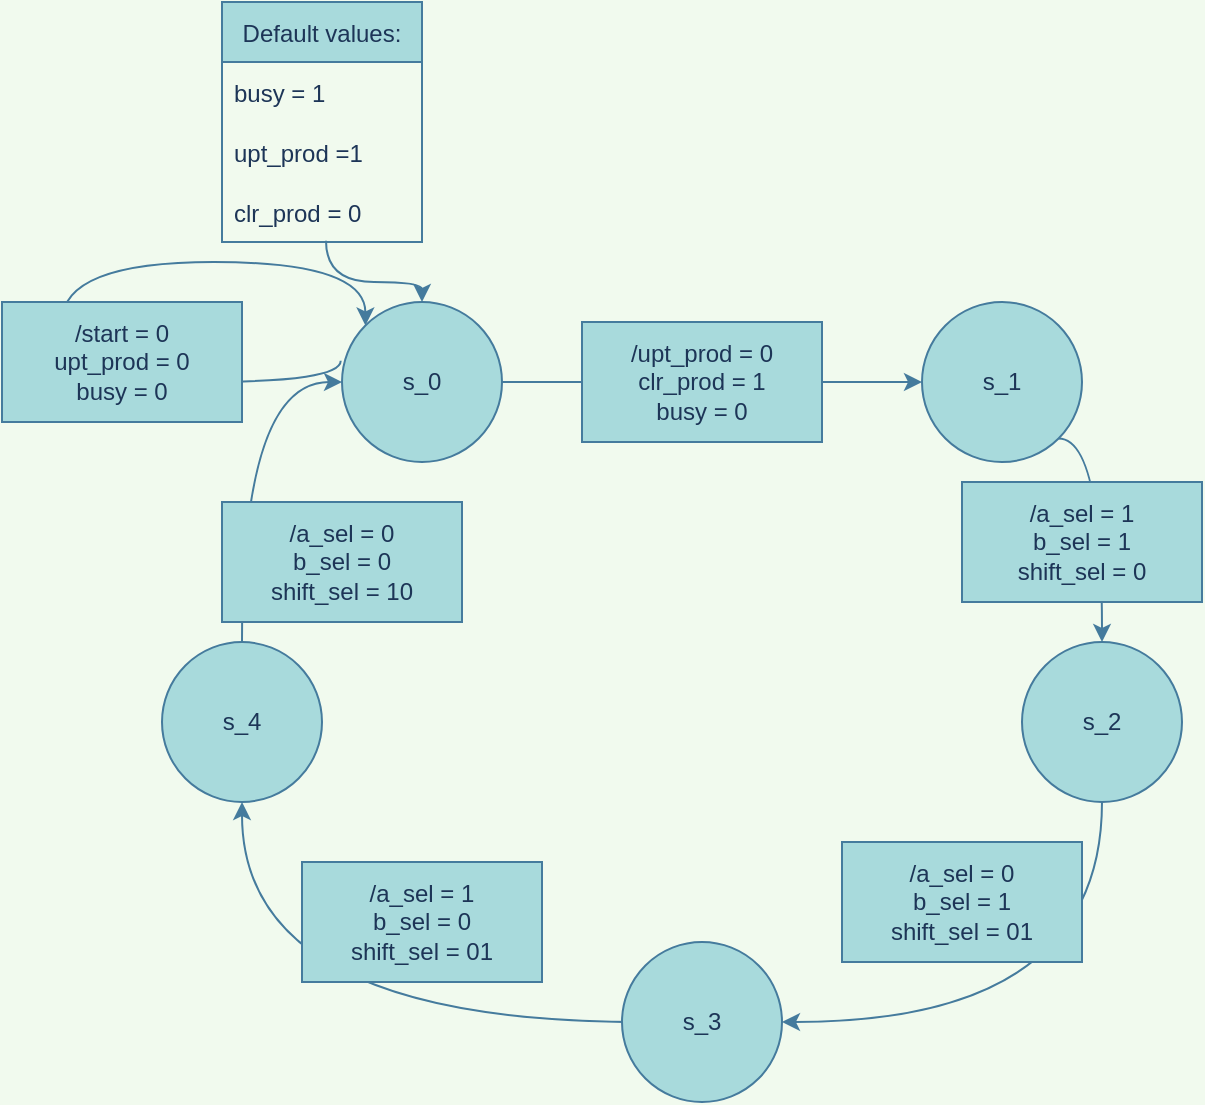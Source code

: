 <mxfile version="16.2.4" type="github">
  <diagram id="NVipKfoe1XjYEgO5DkjU" name="Page-1">
    <mxGraphModel dx="994" dy="464" grid="0" gridSize="10" guides="1" tooltips="1" connect="1" arrows="1" fold="1" page="1" pageScale="1" pageWidth="850" pageHeight="1100" background="#F1FAEE" math="0" shadow="0">
      <root>
        <mxCell id="0" />
        <mxCell id="1" parent="0" />
        <mxCell id="aGtv4PCF4a-MKZ3wQcZ7-76" style="edgeStyle=orthogonalEdgeStyle;curved=1;rounded=0;orthogonalLoop=1;jettySize=auto;html=1;exitX=0.5;exitY=0;exitDx=0;exitDy=0;entryX=0;entryY=0.5;entryDx=0;entryDy=0;labelBackgroundColor=#F1FAEE;strokeColor=#457B9D;fontColor=#1D3557;" edge="1" parent="1" source="aGtv4PCF4a-MKZ3wQcZ7-2" target="aGtv4PCF4a-MKZ3wQcZ7-4">
          <mxGeometry relative="1" as="geometry" />
        </mxCell>
        <mxCell id="aGtv4PCF4a-MKZ3wQcZ7-75" style="edgeStyle=orthogonalEdgeStyle;curved=1;rounded=0;orthogonalLoop=1;jettySize=auto;html=1;entryX=0.5;entryY=1;entryDx=0;entryDy=0;labelBackgroundColor=#F1FAEE;strokeColor=#457B9D;fontColor=#1D3557;" edge="1" parent="1" source="aGtv4PCF4a-MKZ3wQcZ7-8" target="aGtv4PCF4a-MKZ3wQcZ7-2">
          <mxGeometry relative="1" as="geometry" />
        </mxCell>
        <mxCell id="aGtv4PCF4a-MKZ3wQcZ7-74" style="edgeStyle=orthogonalEdgeStyle;curved=1;rounded=0;orthogonalLoop=1;jettySize=auto;html=1;exitX=0.5;exitY=1;exitDx=0;exitDy=0;entryX=1;entryY=0.5;entryDx=0;entryDy=0;labelBackgroundColor=#F1FAEE;strokeColor=#457B9D;fontColor=#1D3557;" edge="1" parent="1" source="aGtv4PCF4a-MKZ3wQcZ7-1" target="aGtv4PCF4a-MKZ3wQcZ7-3">
          <mxGeometry relative="1" as="geometry" />
        </mxCell>
        <mxCell id="aGtv4PCF4a-MKZ3wQcZ7-73" style="edgeStyle=orthogonalEdgeStyle;curved=1;rounded=0;orthogonalLoop=1;jettySize=auto;html=1;exitX=1;exitY=1;exitDx=0;exitDy=0;labelBackgroundColor=#F1FAEE;strokeColor=#457B9D;fontColor=#1D3557;" edge="1" parent="1" source="aGtv4PCF4a-MKZ3wQcZ7-5" target="aGtv4PCF4a-MKZ3wQcZ7-1">
          <mxGeometry relative="1" as="geometry">
            <Array as="points">
              <mxPoint x="710" y="268" />
            </Array>
          </mxGeometry>
        </mxCell>
        <mxCell id="aGtv4PCF4a-MKZ3wQcZ7-72" style="edgeStyle=orthogonalEdgeStyle;curved=1;rounded=0;orthogonalLoop=1;jettySize=auto;html=1;exitX=1;exitY=0.5;exitDx=0;exitDy=0;entryX=0;entryY=0.5;entryDx=0;entryDy=0;labelBackgroundColor=#F1FAEE;strokeColor=#457B9D;fontColor=#1D3557;" edge="1" parent="1" source="aGtv4PCF4a-MKZ3wQcZ7-4" target="aGtv4PCF4a-MKZ3wQcZ7-5">
          <mxGeometry relative="1" as="geometry" />
        </mxCell>
        <mxCell id="aGtv4PCF4a-MKZ3wQcZ7-29" value="Default values:" style="swimlane;fontStyle=0;childLayout=stackLayout;horizontal=1;startSize=30;horizontalStack=0;resizeParent=1;resizeParentMax=0;resizeLast=0;collapsible=1;marginBottom=0;fillColor=#A8DADC;strokeColor=#457B9D;fontColor=#1D3557;" vertex="1" parent="1">
          <mxGeometry x="270" y="50" width="100" height="120" as="geometry" />
        </mxCell>
        <mxCell id="aGtv4PCF4a-MKZ3wQcZ7-30" value="busy = 1" style="text;strokeColor=none;fillColor=none;align=left;verticalAlign=middle;spacingLeft=4;spacingRight=4;overflow=hidden;points=[[0,0.5],[1,0.5]];portConstraint=eastwest;rotatable=0;fontColor=#1D3557;" vertex="1" parent="aGtv4PCF4a-MKZ3wQcZ7-29">
          <mxGeometry y="30" width="100" height="30" as="geometry" />
        </mxCell>
        <mxCell id="aGtv4PCF4a-MKZ3wQcZ7-31" value="upt_prod =1" style="text;strokeColor=none;fillColor=none;align=left;verticalAlign=middle;spacingLeft=4;spacingRight=4;overflow=hidden;points=[[0,0.5],[1,0.5]];portConstraint=eastwest;rotatable=0;fontColor=#1D3557;" vertex="1" parent="aGtv4PCF4a-MKZ3wQcZ7-29">
          <mxGeometry y="60" width="100" height="30" as="geometry" />
        </mxCell>
        <mxCell id="aGtv4PCF4a-MKZ3wQcZ7-32" value="clr_prod = 0" style="text;strokeColor=none;fillColor=none;align=left;verticalAlign=middle;spacingLeft=4;spacingRight=4;overflow=hidden;points=[[0,0.5],[1,0.5]];portConstraint=eastwest;rotatable=0;fontColor=#1D3557;" vertex="1" parent="aGtv4PCF4a-MKZ3wQcZ7-29">
          <mxGeometry y="90" width="100" height="30" as="geometry" />
        </mxCell>
        <mxCell id="aGtv4PCF4a-MKZ3wQcZ7-50" value="" style="group;fontColor=#1D3557;" vertex="1" connectable="0" parent="1">
          <mxGeometry x="270" y="300" width="120" height="60" as="geometry" />
        </mxCell>
        <mxCell id="aGtv4PCF4a-MKZ3wQcZ7-47" value="" style="verticalLabelPosition=bottom;verticalAlign=top;html=1;shape=mxgraph.basic.rect;fillColor2=none;strokeWidth=1;size=20;indent=5;fillColor=#A8DADC;strokeColor=#457B9D;fontColor=#1D3557;" vertex="1" parent="aGtv4PCF4a-MKZ3wQcZ7-50">
          <mxGeometry width="120" height="60" as="geometry" />
        </mxCell>
        <mxCell id="aGtv4PCF4a-MKZ3wQcZ7-44" value="/a_sel = 0&lt;br&gt;b_sel = 0&lt;br&gt;shift_sel = 10" style="text;html=1;strokeColor=none;fillColor=none;align=center;verticalAlign=middle;whiteSpace=wrap;rounded=0;fontColor=#1D3557;" vertex="1" parent="aGtv4PCF4a-MKZ3wQcZ7-50">
          <mxGeometry x="10" y="5" width="100" height="50" as="geometry" />
        </mxCell>
        <mxCell id="aGtv4PCF4a-MKZ3wQcZ7-52" value="" style="group;fontColor=#1D3557;" vertex="1" connectable="0" parent="1">
          <mxGeometry x="450" y="210" width="120" height="60" as="geometry" />
        </mxCell>
        <mxCell id="aGtv4PCF4a-MKZ3wQcZ7-51" value="" style="verticalLabelPosition=bottom;verticalAlign=top;html=1;shape=mxgraph.basic.rect;fillColor2=none;strokeWidth=1;size=20;indent=5;fillColor=#A8DADC;strokeColor=#457B9D;fontColor=#1D3557;" vertex="1" parent="aGtv4PCF4a-MKZ3wQcZ7-52">
          <mxGeometry width="120" height="60" as="geometry" />
        </mxCell>
        <mxCell id="aGtv4PCF4a-MKZ3wQcZ7-40" value="/upt_prod = 0&lt;br&gt;clr_prod = 1&lt;br&gt;busy = 0" style="text;html=1;strokeColor=none;fillColor=none;align=center;verticalAlign=middle;whiteSpace=wrap;rounded=0;fontColor=#1D3557;" vertex="1" parent="aGtv4PCF4a-MKZ3wQcZ7-52">
          <mxGeometry x="10" y="5" width="100" height="50" as="geometry" />
        </mxCell>
        <mxCell id="aGtv4PCF4a-MKZ3wQcZ7-54" value="" style="group;fontColor=#1D3557;" vertex="1" connectable="0" parent="1">
          <mxGeometry x="640" y="290" width="120" height="60" as="geometry" />
        </mxCell>
        <mxCell id="aGtv4PCF4a-MKZ3wQcZ7-53" value="" style="verticalLabelPosition=bottom;verticalAlign=top;html=1;shape=mxgraph.basic.rect;fillColor2=none;strokeWidth=1;size=20;indent=5;fillColor=#A8DADC;strokeColor=#457B9D;fontColor=#1D3557;" vertex="1" parent="aGtv4PCF4a-MKZ3wQcZ7-54">
          <mxGeometry width="120" height="60" as="geometry" />
        </mxCell>
        <mxCell id="aGtv4PCF4a-MKZ3wQcZ7-41" value="/a_sel = 1&lt;br&gt;b_sel = 1&lt;br&gt;shift_sel = 0" style="text;html=1;strokeColor=none;fillColor=none;align=center;verticalAlign=middle;whiteSpace=wrap;rounded=0;fontColor=#1D3557;" vertex="1" parent="aGtv4PCF4a-MKZ3wQcZ7-54">
          <mxGeometry x="10" y="5" width="100" height="50" as="geometry" />
        </mxCell>
        <mxCell id="aGtv4PCF4a-MKZ3wQcZ7-57" value="" style="group;fontColor=#1D3557;" vertex="1" connectable="0" parent="1">
          <mxGeometry x="580" y="470" width="120" height="60" as="geometry" />
        </mxCell>
        <mxCell id="aGtv4PCF4a-MKZ3wQcZ7-55" value="" style="verticalLabelPosition=bottom;verticalAlign=top;html=1;shape=mxgraph.basic.rect;fillColor2=none;strokeWidth=1;size=20;indent=5;fillColor=#A8DADC;strokeColor=#457B9D;fontColor=#1D3557;" vertex="1" parent="aGtv4PCF4a-MKZ3wQcZ7-57">
          <mxGeometry width="120" height="60" as="geometry" />
        </mxCell>
        <mxCell id="aGtv4PCF4a-MKZ3wQcZ7-42" value="/a_sel = 0&lt;br&gt;b_sel = 1&lt;br&gt;shift_sel = 01" style="text;html=1;strokeColor=none;fillColor=none;align=center;verticalAlign=middle;whiteSpace=wrap;rounded=0;fontColor=#1D3557;" vertex="1" parent="aGtv4PCF4a-MKZ3wQcZ7-57">
          <mxGeometry x="10" y="5" width="100" height="50" as="geometry" />
        </mxCell>
        <mxCell id="aGtv4PCF4a-MKZ3wQcZ7-61" value="" style="group;fontColor=#1D3557;" vertex="1" connectable="0" parent="1">
          <mxGeometry x="310" y="480" width="120" height="60" as="geometry" />
        </mxCell>
        <mxCell id="aGtv4PCF4a-MKZ3wQcZ7-56" value="" style="verticalLabelPosition=bottom;verticalAlign=top;html=1;shape=mxgraph.basic.rect;fillColor2=none;strokeWidth=1;size=20;indent=5;fillColor=#A8DADC;strokeColor=#457B9D;fontColor=#1D3557;" vertex="1" parent="aGtv4PCF4a-MKZ3wQcZ7-61">
          <mxGeometry width="120" height="60" as="geometry" />
        </mxCell>
        <mxCell id="aGtv4PCF4a-MKZ3wQcZ7-43" value="/a_sel = 1&lt;br&gt;b_sel = 0&lt;br&gt;shift_sel = 01" style="text;html=1;strokeColor=none;fillColor=none;align=center;verticalAlign=middle;whiteSpace=wrap;rounded=0;fontColor=#1D3557;" vertex="1" parent="aGtv4PCF4a-MKZ3wQcZ7-61">
          <mxGeometry x="10" y="5" width="100" height="50" as="geometry" />
        </mxCell>
        <mxCell id="aGtv4PCF4a-MKZ3wQcZ7-62" value="" style="group;fontColor=#1D3557;" vertex="1" connectable="0" parent="1">
          <mxGeometry x="240" y="370" width="80" height="80" as="geometry" />
        </mxCell>
        <mxCell id="aGtv4PCF4a-MKZ3wQcZ7-2" value="" style="ellipse;whiteSpace=wrap;html=1;aspect=fixed;fillColor=#A8DADC;strokeColor=#457B9D;fontColor=#1D3557;" vertex="1" parent="aGtv4PCF4a-MKZ3wQcZ7-62">
          <mxGeometry width="80" height="80" as="geometry" />
        </mxCell>
        <mxCell id="aGtv4PCF4a-MKZ3wQcZ7-7" value="s_4" style="text;html=1;strokeColor=none;fillColor=none;align=center;verticalAlign=middle;whiteSpace=wrap;rounded=0;fontColor=#1D3557;" vertex="1" parent="aGtv4PCF4a-MKZ3wQcZ7-62">
          <mxGeometry x="10" y="25" width="60" height="30" as="geometry" />
        </mxCell>
        <mxCell id="aGtv4PCF4a-MKZ3wQcZ7-63" value="" style="group;fontColor=#1D3557;" vertex="1" connectable="0" parent="1">
          <mxGeometry x="470" y="520" width="80" height="80" as="geometry" />
        </mxCell>
        <mxCell id="aGtv4PCF4a-MKZ3wQcZ7-3" value="" style="ellipse;whiteSpace=wrap;html=1;aspect=fixed;fillColor=#A8DADC;strokeColor=#457B9D;fontColor=#1D3557;" vertex="1" parent="aGtv4PCF4a-MKZ3wQcZ7-63">
          <mxGeometry width="80" height="80" as="geometry" />
        </mxCell>
        <mxCell id="aGtv4PCF4a-MKZ3wQcZ7-8" value="s_3" style="text;html=1;strokeColor=none;fillColor=none;align=center;verticalAlign=middle;whiteSpace=wrap;rounded=0;fontColor=#1D3557;" vertex="1" parent="aGtv4PCF4a-MKZ3wQcZ7-63">
          <mxGeometry x="10" y="25" width="60" height="30" as="geometry" />
        </mxCell>
        <mxCell id="aGtv4PCF4a-MKZ3wQcZ7-64" value="" style="group;fontColor=#1D3557;" vertex="1" connectable="0" parent="1">
          <mxGeometry x="670" y="370" width="80" height="80" as="geometry" />
        </mxCell>
        <mxCell id="aGtv4PCF4a-MKZ3wQcZ7-1" value="" style="ellipse;whiteSpace=wrap;html=1;aspect=fixed;fillColor=#A8DADC;strokeColor=#457B9D;fontColor=#1D3557;" vertex="1" parent="aGtv4PCF4a-MKZ3wQcZ7-64">
          <mxGeometry width="80" height="80" as="geometry" />
        </mxCell>
        <mxCell id="aGtv4PCF4a-MKZ3wQcZ7-9" value="s_2" style="text;html=1;strokeColor=none;fillColor=none;align=center;verticalAlign=middle;whiteSpace=wrap;rounded=0;fontColor=#1D3557;" vertex="1" parent="aGtv4PCF4a-MKZ3wQcZ7-64">
          <mxGeometry x="10" y="25" width="60" height="30" as="geometry" />
        </mxCell>
        <mxCell id="aGtv4PCF4a-MKZ3wQcZ7-65" value="" style="group;fontColor=#1D3557;" vertex="1" connectable="0" parent="1">
          <mxGeometry x="620" y="200" width="80" height="80" as="geometry" />
        </mxCell>
        <mxCell id="aGtv4PCF4a-MKZ3wQcZ7-5" value="" style="ellipse;whiteSpace=wrap;html=1;aspect=fixed;fillColor=#A8DADC;strokeColor=#457B9D;fontColor=#1D3557;" vertex="1" parent="aGtv4PCF4a-MKZ3wQcZ7-65">
          <mxGeometry width="80" height="80" as="geometry" />
        </mxCell>
        <mxCell id="aGtv4PCF4a-MKZ3wQcZ7-10" value="s_1" style="text;html=1;strokeColor=none;fillColor=none;align=center;verticalAlign=middle;whiteSpace=wrap;rounded=0;fontColor=#1D3557;" vertex="1" parent="aGtv4PCF4a-MKZ3wQcZ7-65">
          <mxGeometry x="10" y="25" width="60" height="30" as="geometry" />
        </mxCell>
        <mxCell id="aGtv4PCF4a-MKZ3wQcZ7-66" value="" style="group;fontColor=#1D3557;" vertex="1" connectable="0" parent="1">
          <mxGeometry x="330" y="200" width="80" height="80" as="geometry" />
        </mxCell>
        <mxCell id="aGtv4PCF4a-MKZ3wQcZ7-78" style="edgeStyle=orthogonalEdgeStyle;curved=1;rounded=0;orthogonalLoop=1;jettySize=auto;html=1;exitX=-0.008;exitY=0.367;exitDx=0;exitDy=0;exitPerimeter=0;entryX=0;entryY=0;entryDx=0;entryDy=0;fontStyle=1;labelBackgroundColor=#F1FAEE;strokeColor=#457B9D;fontColor=#1D3557;" edge="1" parent="aGtv4PCF4a-MKZ3wQcZ7-66" source="aGtv4PCF4a-MKZ3wQcZ7-4" target="aGtv4PCF4a-MKZ3wQcZ7-4">
          <mxGeometry relative="1" as="geometry">
            <mxPoint x="10" as="targetPoint" />
            <Array as="points">
              <mxPoint x="-1" y="40" />
              <mxPoint x="-140" y="40" />
              <mxPoint x="-140" y="-20" />
              <mxPoint x="12" y="-20" />
            </Array>
          </mxGeometry>
        </mxCell>
        <mxCell id="aGtv4PCF4a-MKZ3wQcZ7-4" value="" style="ellipse;whiteSpace=wrap;html=1;aspect=fixed;fillColor=#A8DADC;strokeColor=#457B9D;fontColor=#1D3557;" vertex="1" parent="aGtv4PCF4a-MKZ3wQcZ7-66">
          <mxGeometry width="80" height="80" as="geometry" />
        </mxCell>
        <mxCell id="aGtv4PCF4a-MKZ3wQcZ7-6" value="s_0" style="text;html=1;strokeColor=none;fillColor=none;align=center;verticalAlign=middle;whiteSpace=wrap;rounded=0;fontColor=#1D3557;" vertex="1" parent="aGtv4PCF4a-MKZ3wQcZ7-66">
          <mxGeometry x="10" y="25" width="60" height="30" as="geometry" />
        </mxCell>
        <mxCell id="aGtv4PCF4a-MKZ3wQcZ7-67" style="edgeStyle=orthogonalEdgeStyle;curved=1;rounded=0;orthogonalLoop=1;jettySize=auto;html=1;exitX=0.52;exitY=0.978;exitDx=0;exitDy=0;entryX=0.5;entryY=0;entryDx=0;entryDy=0;exitPerimeter=0;labelBackgroundColor=#F1FAEE;strokeColor=#457B9D;fontColor=#1D3557;" edge="1" parent="1" source="aGtv4PCF4a-MKZ3wQcZ7-32" target="aGtv4PCF4a-MKZ3wQcZ7-4">
          <mxGeometry relative="1" as="geometry" />
        </mxCell>
        <mxCell id="aGtv4PCF4a-MKZ3wQcZ7-49" value="" style="group;fontColor=#1D3557;" vertex="1" connectable="0" parent="1">
          <mxGeometry x="160" y="200" width="120" height="60" as="geometry" />
        </mxCell>
        <mxCell id="aGtv4PCF4a-MKZ3wQcZ7-48" value="" style="verticalLabelPosition=bottom;verticalAlign=top;html=1;shape=mxgraph.basic.rect;fillColor2=none;strokeWidth=1;size=20;indent=5;fillColor=#A8DADC;strokeColor=#457B9D;fontColor=#1D3557;" vertex="1" parent="aGtv4PCF4a-MKZ3wQcZ7-49">
          <mxGeometry width="120" height="60" as="geometry" />
        </mxCell>
        <mxCell id="aGtv4PCF4a-MKZ3wQcZ7-45" value="/start = 0&lt;br&gt;upt_prod = 0&lt;br&gt;busy = 0" style="text;html=1;strokeColor=none;fillColor=none;align=center;verticalAlign=middle;whiteSpace=wrap;rounded=0;fontColor=#1D3557;" vertex="1" parent="aGtv4PCF4a-MKZ3wQcZ7-49">
          <mxGeometry x="10" y="5" width="100" height="50" as="geometry" />
        </mxCell>
      </root>
    </mxGraphModel>
  </diagram>
</mxfile>
